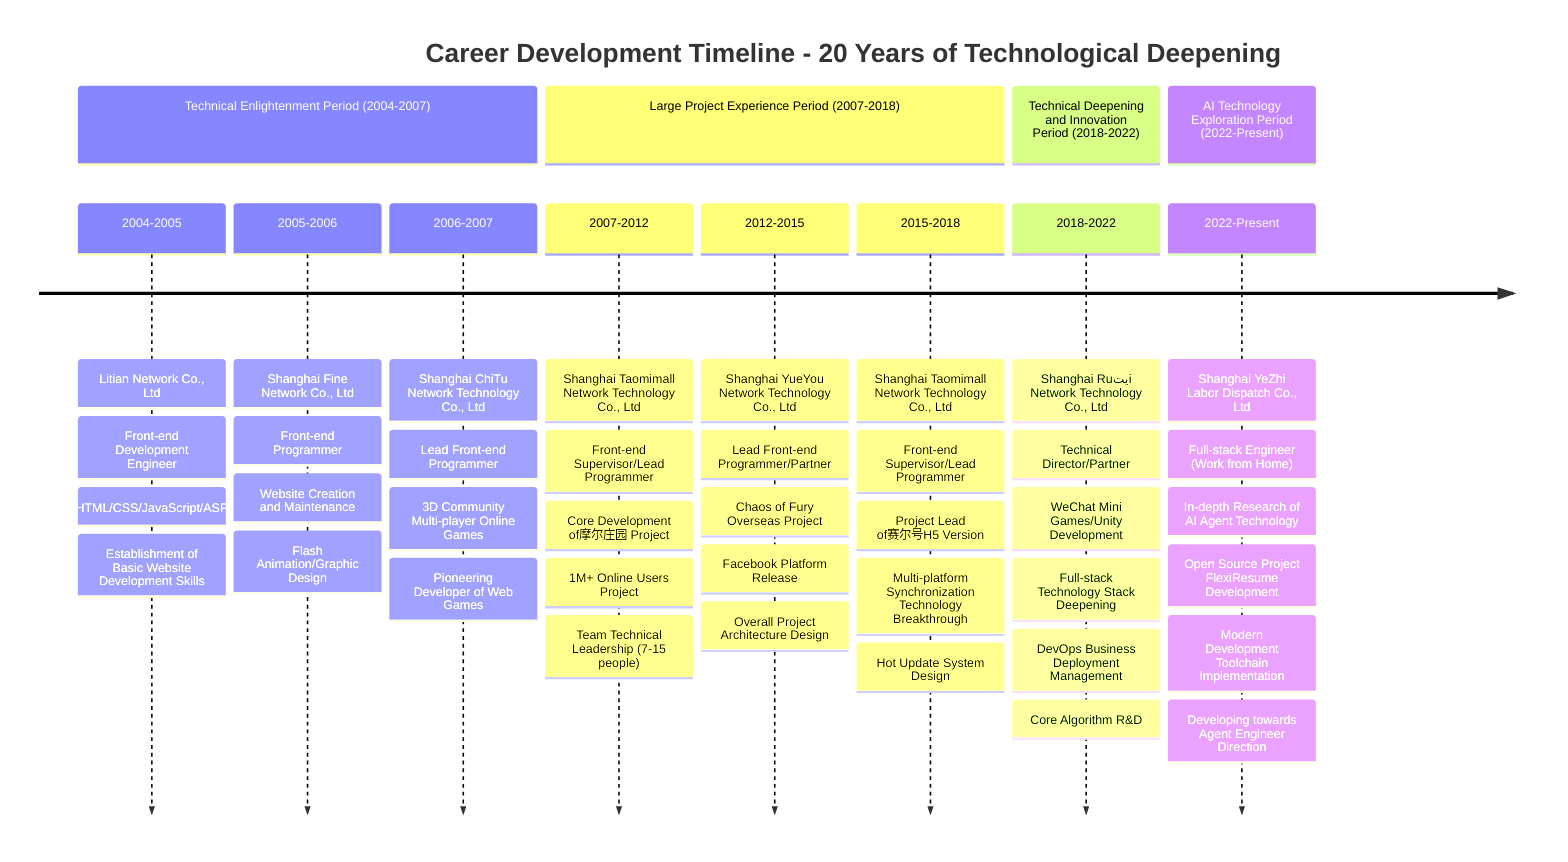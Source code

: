 timeline
    title Career Development Timeline - 20 Years of Technological Deepening

    section Technical Enlightenment Period (2004-2007)
        2004-2005 : Litian Network Co., Ltd
                  : Front-end Development Engineer
                  : HTML/CSS/JavaScript/ASP
                  : Establishment of Basic Website Development Skills
        2005-2006 : Shanghai Fine Network Co., Ltd
                  : Front-end Programmer
                  : Website Creation and Maintenance
                  : Flash Animation/Graphic Design
        2006-2007 : Shanghai ChiTu Network Technology Co., Ltd
                  : Lead Front-end Programmer
                  : 3D Community Multi-player Online Games
                  : Pioneering Developer of Web Games

    section Large Project Experience Period (2007-2018)
        2007-2012 : Shanghai Taomimall Network Technology Co., Ltd
                  : Front-end Supervisor/Lead Programmer
                  : Core Development of摩尔庄园 Project
                  : 1M+ Online Users Project
                  : Team Technical Leadership (7-15 people)
        2012-2015 : Shanghai YueYou Network Technology Co., Ltd
                  : Lead Front-end Programmer/Partner
                  : Chaos of Fury Overseas Project
                  : Facebook Platform Release
                  : Overall Project Architecture Design
        2015-2018 : Shanghai Taomimall Network Technology Co., Ltd
                  : Front-end Supervisor/Lead Programmer
                  : Project Lead of赛尔号H5 Version
                  : Multi-platform Synchronization Technology Breakthrough
                  : Hot Update System Design

    section Technical Deepening and Innovation Period (2018-2022)
        2018-2022 : Shanghai Ruيتi Network Technology Co., Ltd
                  : Technical Director/Partner
                  : WeChat Mini Games/Unity Development
                  : Full-stack Technology Stack Deepening
                  : DevOps Business Deployment Management
                  : Core Algorithm R&D

    section AI Technology Exploration Period (2022-Present)
        2022-Present : Shanghai YeZhi Labor Dispatch Co., Ltd
                  : Full-stack Engineer (Work from Home)
                  : In-depth Research of AI Agent Technology
                  : Open Source Project FlexiResume Development
                  : Modern Development Toolchain Implementation
                  : Developing towards Agent Engineer Direction